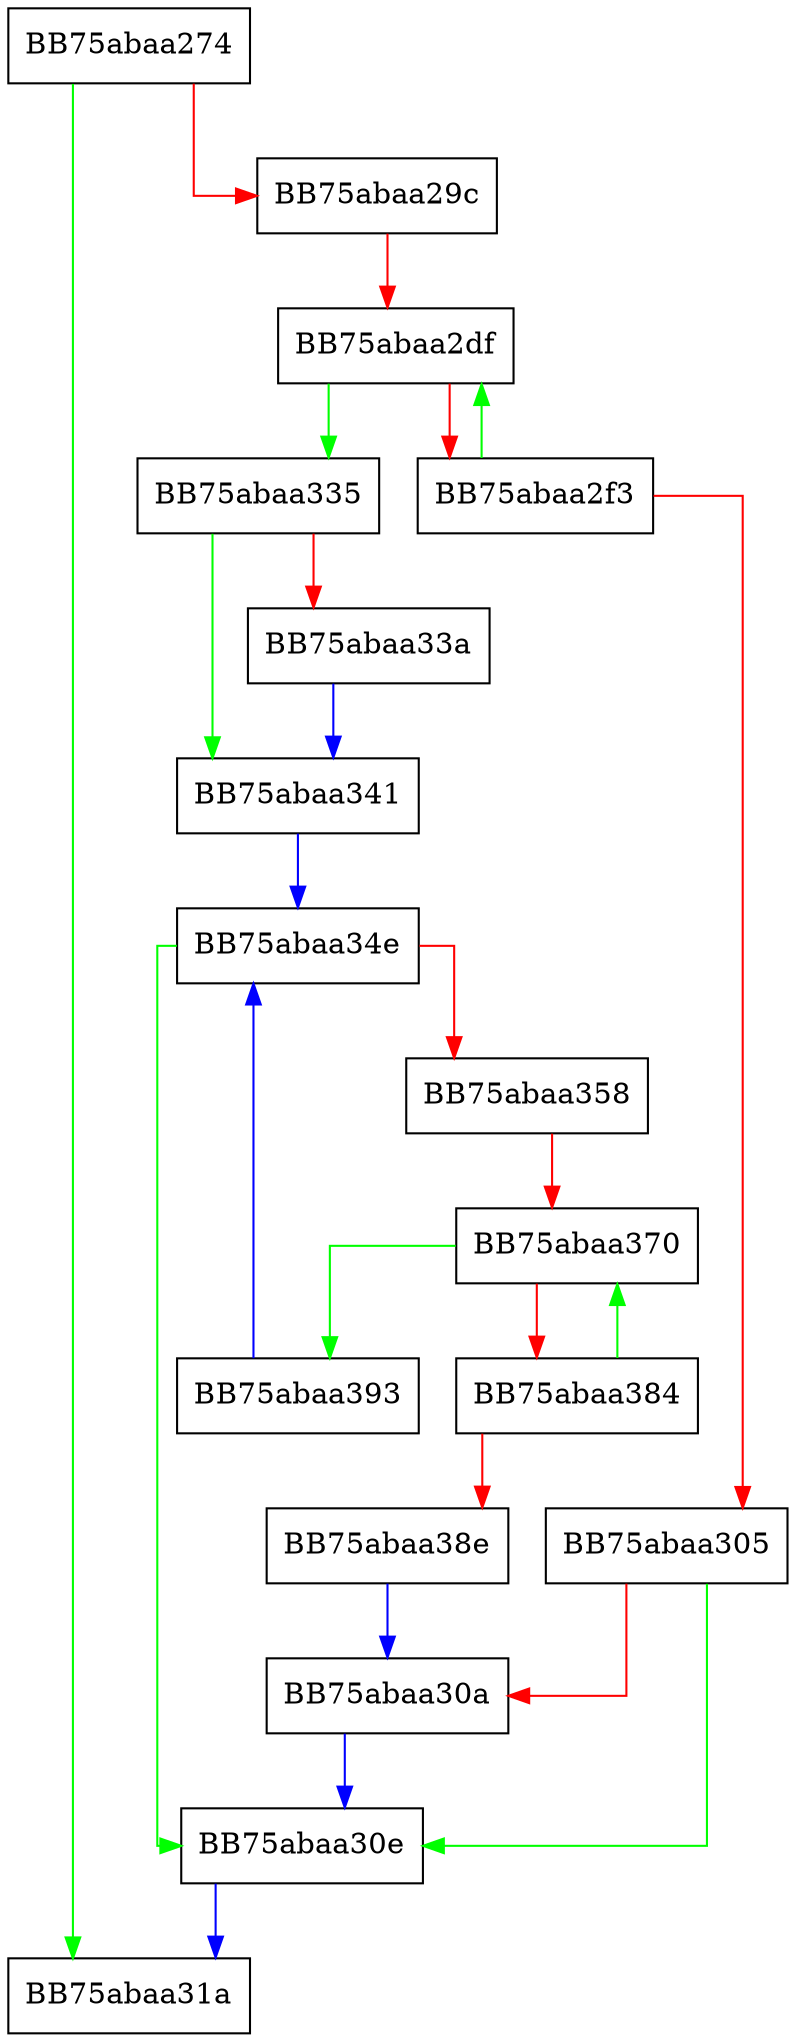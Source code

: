 digraph _Unchecked_erase {
  node [shape="box"];
  graph [splines=ortho];
  BB75abaa274 -> BB75abaa31a [color="green"];
  BB75abaa274 -> BB75abaa29c [color="red"];
  BB75abaa29c -> BB75abaa2df [color="red"];
  BB75abaa2df -> BB75abaa335 [color="green"];
  BB75abaa2df -> BB75abaa2f3 [color="red"];
  BB75abaa2f3 -> BB75abaa2df [color="green"];
  BB75abaa2f3 -> BB75abaa305 [color="red"];
  BB75abaa305 -> BB75abaa30e [color="green"];
  BB75abaa305 -> BB75abaa30a [color="red"];
  BB75abaa30a -> BB75abaa30e [color="blue"];
  BB75abaa30e -> BB75abaa31a [color="blue"];
  BB75abaa335 -> BB75abaa341 [color="green"];
  BB75abaa335 -> BB75abaa33a [color="red"];
  BB75abaa33a -> BB75abaa341 [color="blue"];
  BB75abaa341 -> BB75abaa34e [color="blue"];
  BB75abaa34e -> BB75abaa30e [color="green"];
  BB75abaa34e -> BB75abaa358 [color="red"];
  BB75abaa358 -> BB75abaa370 [color="red"];
  BB75abaa370 -> BB75abaa393 [color="green"];
  BB75abaa370 -> BB75abaa384 [color="red"];
  BB75abaa384 -> BB75abaa370 [color="green"];
  BB75abaa384 -> BB75abaa38e [color="red"];
  BB75abaa38e -> BB75abaa30a [color="blue"];
  BB75abaa393 -> BB75abaa34e [color="blue"];
}